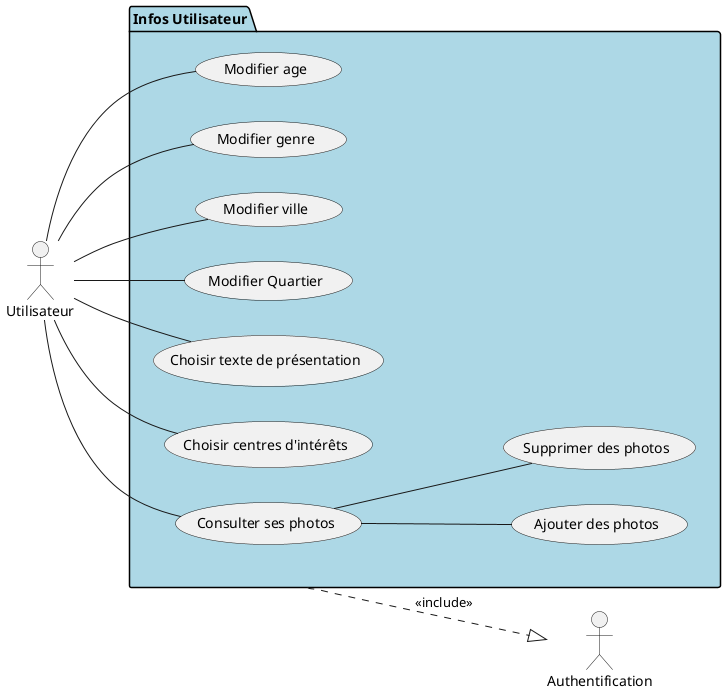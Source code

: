 @startuml
left to right direction

'Acteurs'
actor Utilisateur
actor "Authentification"

package "Infos Utilisateur" #LightBlue {

    usecase "Modifier age" as modif_Age
    usecase "Modifier genre" as modif_Genre
    usecase "Modifier ville" as modif_Ville
    usecase "Modifier Quartier" as modif_Quartier
    usecase "Choisir texte de présentation" as modif_Texte_Presentation
    usecase "Choisir centres d'intérêts" as modif_Centre_Interets
    usecase "Consulter ses photos" as modif_Consultation
    usecase "Ajouter des photos" as modif_Ajouter_Photos
    usecase "Supprimer des photos" as modif_Supprimer_Photos

    Utilisateur -- modif_Genre
    Utilisateur -- modif_Age
    Utilisateur -- modif_Ville
    Utilisateur -- modif_Quartier
    Utilisateur -- modif_Texte_Presentation
    Utilisateur -- modif_Centre_Interets
    Utilisateur -- modif_Consultation

    modif_Consultation -- modif_Ajouter_Photos
    modif_Consultation -- modif_Supprimer_Photos

}

    "Infos Utilisateur" ..|> Authentification : <<include>>

@enduml
